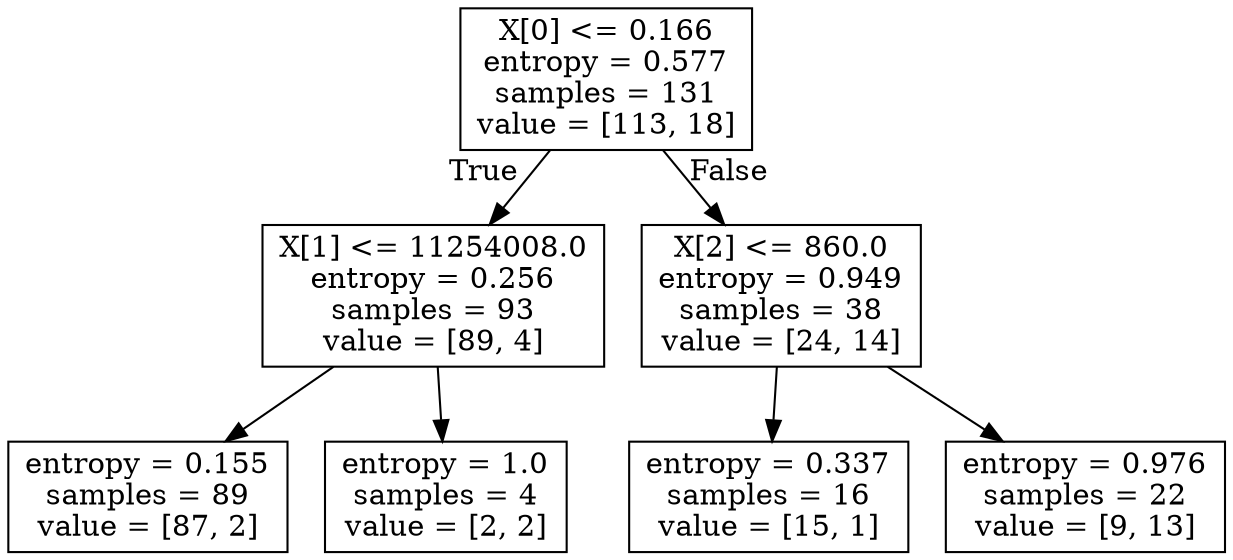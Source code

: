 digraph Tree {
node [shape=box] ;
0 [label="X[0] <= 0.166\nentropy = 0.577\nsamples = 131\nvalue = [113, 18]"] ;
1 [label="X[1] <= 11254008.0\nentropy = 0.256\nsamples = 93\nvalue = [89, 4]"] ;
0 -> 1 [labeldistance=2.5, labelangle=45, headlabel="True"] ;
2 [label="entropy = 0.155\nsamples = 89\nvalue = [87, 2]"] ;
1 -> 2 ;
3 [label="entropy = 1.0\nsamples = 4\nvalue = [2, 2]"] ;
1 -> 3 ;
4 [label="X[2] <= 860.0\nentropy = 0.949\nsamples = 38\nvalue = [24, 14]"] ;
0 -> 4 [labeldistance=2.5, labelangle=-45, headlabel="False"] ;
5 [label="entropy = 0.337\nsamples = 16\nvalue = [15, 1]"] ;
4 -> 5 ;
6 [label="entropy = 0.976\nsamples = 22\nvalue = [9, 13]"] ;
4 -> 6 ;
}